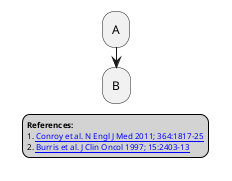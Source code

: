 {
  "sha1": "8ltuas2lx2967cdkiu84a9l4t5m9696",
  "insertion": {
    "when": "2024-05-30T20:48:21.450Z",
    "url": "https://forum.plantuml.net/10761/latex-export-limitations",
    "user": "plantuml@gmail.com"
  }
}
@startuml
skinparam LegendBackgroundColor LightGrey
skinparam LegendFontSize 8
:A;
:B;
legend right
**References:**
# [[http://dx.doi.org/10.1056/NEJMoa1011923 Conroy et al. N Engl J Med 2011; 364:1817-25]] 
# [[http://dx.doi.org/JCO.1997.15.6.2403 Burris et al. J Clin Oncol 1997; 15:2403-13]]
end legend
@enduml
